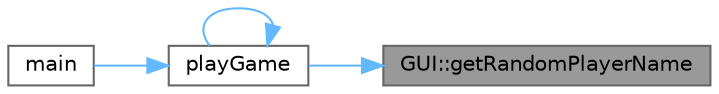 digraph "GUI::getRandomPlayerName"
{
 // INTERACTIVE_SVG=YES
 // LATEX_PDF_SIZE
  bgcolor="transparent";
  edge [fontname=Helvetica,fontsize=10,labelfontname=Helvetica,labelfontsize=10];
  node [fontname=Helvetica,fontsize=10,shape=box,height=0.2,width=0.4];
  rankdir="RL";
  Node1 [id="Node000001",label="GUI::getRandomPlayerName",height=0.2,width=0.4,color="gray40", fillcolor="grey60", style="filled", fontcolor="black",tooltip="Generate a random name for a player."];
  Node1 -> Node2 [id="edge1_Node000001_Node000002",dir="back",color="steelblue1",style="solid",tooltip=" "];
  Node2 [id="Node000002",label="playGame",height=0.2,width=0.4,color="grey40", fillcolor="white", style="filled",URL="$main_8cpp.html#a4cbfdb17bf51e00546880626f7e80429",tooltip=" "];
  Node2 -> Node3 [id="edge2_Node000002_Node000003",dir="back",color="steelblue1",style="solid",tooltip=" "];
  Node3 [id="Node000003",label="main",height=0.2,width=0.4,color="grey40", fillcolor="white", style="filled",URL="$main_8cpp.html#a0ddf1224851353fc92bfbff6f499fa97",tooltip=" "];
  Node2 -> Node2 [id="edge3_Node000002_Node000002",dir="back",color="steelblue1",style="solid",tooltip=" "];
}
